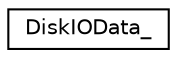 digraph "Graphical Class Hierarchy"
{
  edge [fontname="Helvetica",fontsize="10",labelfontname="Helvetica",labelfontsize="10"];
  node [fontname="Helvetica",fontsize="10",shape=record];
  rankdir="LR";
  Node0 [label="DiskIOData_",height=0.2,width=0.4,color="black", fillcolor="white", style="filled",URL="$structDiskIOData__.html"];
}

